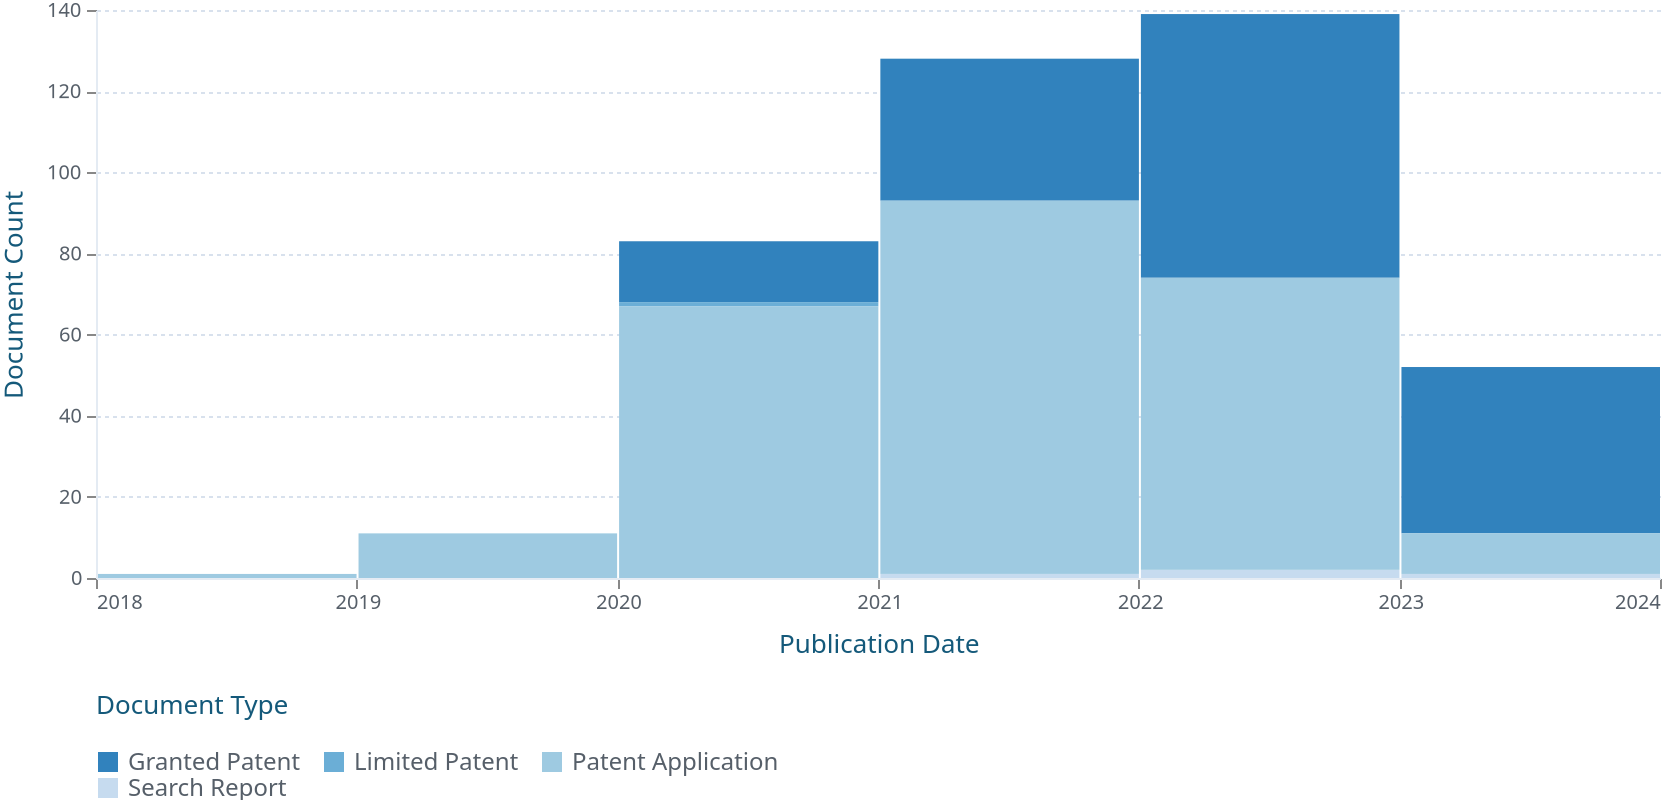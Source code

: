 {
  "$schema": "https://vega.github.io/schema/vega-lite/v5.json",
  "autosize": "fit",
  "background": "transparent",
  "view": {
    "stroke": null
  },
  "width": 831,
  "config": null,
  "padding": null,
  "height": 400,
  "selection": {
    "grid": {
      "encodings": [
        "x"
      ],
      "type": "interval",
      "bind": "scales",
      "zoom": "wheel![event.shiftKey]"
    }
  },
  "mark": {
    "type": "bar",
    "point": {
      "cursor": "pointer",
      "size": 80
    }
  },
  "encoding": {
    "x": {
      "field": "label",
      "type": "temporal",
      "axis": {
        "title": "Publication Date",
        "titlePadding": 10,
        "labelFontSize": 10,
        "domain": true,
        "grid": false,
        "titleFontSize": 13,
        "titleFont": "source_sans_prosemibold",
        "titleFontWeight": "normal",
        "labelFont": "source_sans_proregular",
        "labelFontWeight": "normal",
        "labelColor": "#565f69",
        "titleColor": "#14597a",
        "domainColor": "#e4ebf3",
        "gridColor": "#d8e1ed",
        "gridDash": [
          2,
          2
        ]
      },
      "timeUnit": "utcyear",
      "scale": {
        "type": "utc"
      }
    },
    "y": {
      "field": "value",
      "type": "quantitative",
      "format": ",",
      "axis": {
        "title": "Document Count",
        "titlePadding": 10,
        "labelFontSize": 10,
        "titleFontSize": 13,
        "titleFont": "source_sans_prosemibold",
        "titleFontWeight": "normal",
        "labelFont": "source_sans_proregular",
        "labelFontWeight": "normal",
        "labelColor": "#565f69",
        "titleColor": "#14597a",
        "domainColor": "#e4ebf3",
        "gridColor": "#d8e1ed",
        "gridDash": [
          2,
          2
        ]
      }
    },
    "tooltip": [
      {
        "field": "value",
        "type": "quantitative",
        "title": "Document Count",
        "format": ","
      },
      {
        "field": "label",
        "type": "temporal",
        "timeUnit": "utcyear",
        "scale": {
          "type": "utc"
        },
        "title": "Publication Date"
      },
      {
        "field": "color",
        "type": "nominal",
        "title": "Document Type"
      }
    ],
    "color": {
      "field": "color",
      "type": "nominal",
      "scale": {
        "scheme": "category20c"
      },
      "legend": {
        "orient": "bottom",
        "columns": 3,
        "columnPadding": 10,
        "rowPadding": 1,
        "labelFontSize": 12,
        "titleFontSize": 13,
        "titleFont": "source_sans_prosemibold",
        "titleFontWeight": "normal",
        "labelFont": "source_sans_proregular",
        "labelFontWeight": "normal",
        "labelColor": "#565f69",
        "titleColor": "#14597a",
        "domainColor": "#e4ebf3",
        "gridColor": "#d8e1ed",
        "gridDash": [
          2,
          2
        ],
        "titlePadding": 15
      },
      "axis": {
        "title": "Document Type"
      }
    }
  },
  "data": {
    "values": [
      {
        "color": "Granted Patent",
        "label": "2018",
        "value": 0
      },
      {
        "color": "Limited Patent",
        "label": "2018",
        "value": 0
      },
      {
        "color": "Patent Application",
        "label": "2018",
        "value": 1
      },
      {
        "color": "Search Report",
        "label": "2018",
        "value": 0
      },
      {
        "color": "Granted Patent",
        "label": "2019",
        "value": 0
      },
      {
        "color": "Limited Patent",
        "label": "2019",
        "value": 0
      },
      {
        "color": "Patent Application",
        "label": "2019",
        "value": 11
      },
      {
        "color": "Search Report",
        "label": "2019",
        "value": 0
      },
      {
        "color": "Granted Patent",
        "label": "2020",
        "value": 15
      },
      {
        "color": "Limited Patent",
        "label": "2020",
        "value": 1
      },
      {
        "color": "Patent Application",
        "label": "2020",
        "value": 67
      },
      {
        "color": "Search Report",
        "label": "2020",
        "value": 0
      },
      {
        "color": "Granted Patent",
        "label": "2021",
        "value": 35
      },
      {
        "color": "Limited Patent",
        "label": "2021",
        "value": 0
      },
      {
        "color": "Patent Application",
        "label": "2021",
        "value": 92
      },
      {
        "color": "Search Report",
        "label": "2021",
        "value": 1
      },
      {
        "color": "Granted Patent",
        "label": "2022",
        "value": 65
      },
      {
        "color": "Limited Patent",
        "label": "2022",
        "value": 0
      },
      {
        "color": "Patent Application",
        "label": "2022",
        "value": 72
      },
      {
        "color": "Search Report",
        "label": "2022",
        "value": 2
      },
      {
        "color": "Granted Patent",
        "label": "2023",
        "value": 41
      },
      {
        "color": "Limited Patent",
        "label": "2023",
        "value": 0
      },
      {
        "color": "Patent Application",
        "label": "2023",
        "value": 10
      },
      {
        "color": "Search Report",
        "label": "2023",
        "value": 1
      }
    ],
    "format": {
      "parse": {
        "label": "utc:'%Y'"
      }
    }
  }
}